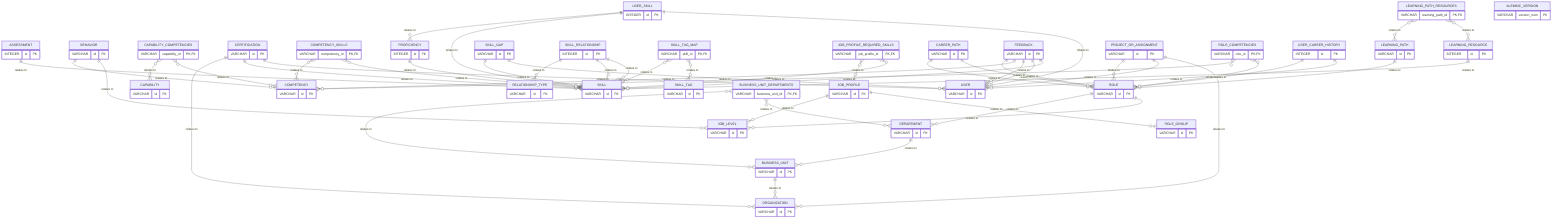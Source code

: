 erDiagram
    ASSESSMENT ||--o{ SKILL : "relates to"
    BEHAVIOR ||--o{ COMPETENCY : "relates to"
    BEHAVIOR ||--o{ JOB_LEVEL : "relates to"
    BUSINESS_UNIT ||--o{ ORGANIZATION : "relates to"
    CAPABILITY_COMPETENCIES }o--o{ CAPABILITY : "relates to"
    CAPABILITY_COMPETENCIES }o--o{ COMPETENCY : "relates to"
    CERTIFICATION ||--o{ ORGANIZATION : "relates to"
    CERTIFICATION ||--o{ SKILL : "relates to"
    CERTIFICATION ||--o{ USER : "relates to"
    COMPETENCY_SKILLS }o--o{ COMPETENCY : "relates to"
    COMPETENCY_SKILLS }o--o{ SKILL : "relates to"
    JOB_PROFILE ||--o{ JOB_LEVEL : "relates to"
    JOB_PROFILE ||--o{ ROLE_GROUP : "relates to"
    LEARNING_RESOURCE ||--o{ SKILL : "relates to"
    PROFICIENCY ||--o{ SKILL : "relates to"
    SKILL_GAP ||--o{ SKILL : "relates to"
    SKILL_GAP ||--o{ USER : "relates to"
    SKILL_RELATIONSHIP ||--o{ RELATIONSHIP_TYPE : "relates to"
    SKILL_RELATIONSHIP ||--o{ SKILL : "relates to"
    SKILL_RELATIONSHIP ||--o{ SKILL : "relates to"
    SKILL_TAG_MAP }o--o{ SKILL : "relates to"
    SKILL_TAG_MAP }o--o{ SKILL_TAG : "relates to"
    DEPARTMENT ||--o{ BUSINESS_UNIT : "relates to"
    JOB_PROFILE_REQUIRED_SKILLS }o--o{ JOB_PROFILE : "relates to"
    JOB_PROFILE_REQUIRED_SKILLS }o--o{ SKILL : "relates to"
    USER_SKILL ||--o{ PROFICIENCY : "relates to"
    USER_SKILL ||--o{ SKILL : "relates to"
    USER_SKILL ||--o{ USER : "relates to"
    BUSINESS_UNIT_DEPARTMENTS }o--o{ BUSINESS_UNIT : "relates to"
    BUSINESS_UNIT_DEPARTMENTS }o--o{ DEPARTMENT : "relates to"
    ROLE ||--o{ DEPARTMENT : "relates to"
    ROLE ||--o{ JOB_LEVEL : "relates to"
    CAREER_PATH ||--o{ ROLE : "relates to"
    CAREER_PATH ||--o{ ROLE : "relates to"
    FEEDBACK ||--o{ ROLE : "relates to"
    FEEDBACK ||--o{ COMPETENCY : "relates to"
    FEEDBACK ||--o{ USER : "relates to"
    FEEDBACK ||--o{ USER : "relates to"
    FEEDBACK ||--o{ SKILL : "relates to"
    LEARNING_PATH ||--o{ ROLE : "relates to"
    PROJECT_OR_ASSIGNMENT ||--o{ ROLE : "relates to"
    PROJECT_OR_ASSIGNMENT ||--o{ USER : "relates to"
    PROJECT_OR_ASSIGNMENT ||--o{ ORGANIZATION : "relates to"
    ROLE_COMPETENCIES }o--o{ COMPETENCY : "relates to"
    ROLE_COMPETENCIES }o--o{ ROLE : "relates to"
    USER_CAREER_HISTORY ||--o{ ROLE : "relates to"
    USER_CAREER_HISTORY ||--o{ USER : "relates to"
    LEARNING_PATH_RESOURCES }o--o{ LEARNING_PATH : "relates to"
    LEARNING_PATH_RESOURCES }o--o{ LEARNING_RESOURCE : "relates to"

    ALEMBIC_VERSION {
        VARCHAR version_num PK
    }

    CAPABILITY {
        VARCHAR id PK
    }

    COMPETENCY {
        VARCHAR id PK
    }

    JOB_LEVEL {
        VARCHAR id PK
    }

    ORGANIZATION {
        VARCHAR id PK
    }

    RELATIONSHIP_TYPE {
        VARCHAR id PK
    }

    ROLE_GROUP {
        VARCHAR id PK
    }

    SKILL {
        VARCHAR id PK
    }

    SKILL_TAG {
        VARCHAR id PK
    }

    USER {
        VARCHAR id PK
    }

    ASSESSMENT {
        INTEGER id PK
    }

    BEHAVIOR {
        VARCHAR id PK
    }

    BUSINESS_UNIT {
        VARCHAR id PK
    }

    CAPABILITY_COMPETENCIES {
        VARCHAR capability_id PK, FK
    }

    CERTIFICATION {
        VARCHAR id PK
    }

    COMPETENCY_SKILLS {
        VARCHAR competency_id PK, FK
    }

    JOB_PROFILE {
        VARCHAR id PK
    }

    LEARNING_RESOURCE {
        INTEGER id PK
    }

    PROFICIENCY {
        INTEGER id PK
    }

    SKILL_GAP {
        VARCHAR id PK
    }

    SKILL_RELATIONSHIP {
        INTEGER id PK
    }

    SKILL_TAG_MAP {
        VARCHAR skill_id PK, FK
    }

    DEPARTMENT {
        VARCHAR id PK
    }

    JOB_PROFILE_REQUIRED_SKILLS {
        VARCHAR job_profile_id PK, FK
    }

    USER_SKILL {
        INTEGER id PK
    }

    BUSINESS_UNIT_DEPARTMENTS {
        VARCHAR business_unit_id PK, FK
    }

    ROLE {
        VARCHAR id PK
    }

    CAREER_PATH {
        VARCHAR id PK
    }

    FEEDBACK {
        VARCHAR id PK
    }

    LEARNING_PATH {
        VARCHAR id PK
    }

    PROJECT_OR_ASSIGNMENT {
        VARCHAR id PK
    }

    ROLE_COMPETENCIES {
        VARCHAR role_id PK, FK
    }

    USER_CAREER_HISTORY {
        INTEGER id PK
    }

    LEARNING_PATH_RESOURCES {
        VARCHAR learning_path_id PK, FK
    }